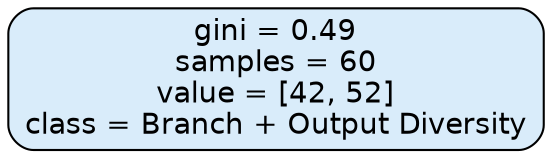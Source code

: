 digraph Tree {
node [shape=box, style="filled, rounded", color="black", fontname="helvetica"] ;
edge [fontname="helvetica"] ;
0 [label="gini = 0.49\nsamples = 60\nvalue = [42, 52]\nclass = Branch + Output Diversity", fillcolor="#d9ecfa"] ;
}